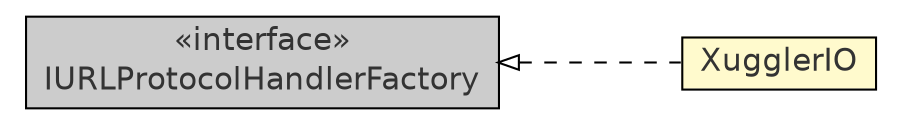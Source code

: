 #!/usr/local/bin/dot
#
# Class diagram 
# Generated by UmlGraph version 4.8 (http://www.spinellis.gr/sw/umlgraph)
#

digraph G {
	edge [fontname="Helvetica",fontsize=10,labelfontname="Helvetica",labelfontsize=10];
	node [fontname="Helvetica",fontsize=10,shape=plaintext];
	rankdir=LR;
	ranksep=1;
	// com.xuggle.xuggler.io.XugglerIO
	c26212 [label=<<table border="0" cellborder="1" cellspacing="0" cellpadding="2" port="p" bgcolor="lemonChiffon" href="./XugglerIO.html">
		<tr><td><table border="0" cellspacing="0" cellpadding="1">
			<tr><td> XugglerIO </td></tr>
		</table></td></tr>
		</table>>, fontname="Helvetica", fontcolor="grey20", fontsize=15.0];
	// com.xuggle.xuggler.io.IURLProtocolHandlerFactory
	c26216 [label=<<table border="0" cellborder="1" cellspacing="0" cellpadding="2" port="p" bgcolor="grey80" href="./IURLProtocolHandlerFactory.html">
		<tr><td><table border="0" cellspacing="0" cellpadding="1">
			<tr><td> &laquo;interface&raquo; </td></tr>
			<tr><td> IURLProtocolHandlerFactory </td></tr>
		</table></td></tr>
		</table>>, fontname="Helvetica", fontcolor="grey20", fontsize=15.0];
	//com.xuggle.xuggler.io.XugglerIO implements com.xuggle.xuggler.io.IURLProtocolHandlerFactory
	c26216:p -> c26212:p [dir=back,arrowtail=empty,style=dashed];
}

